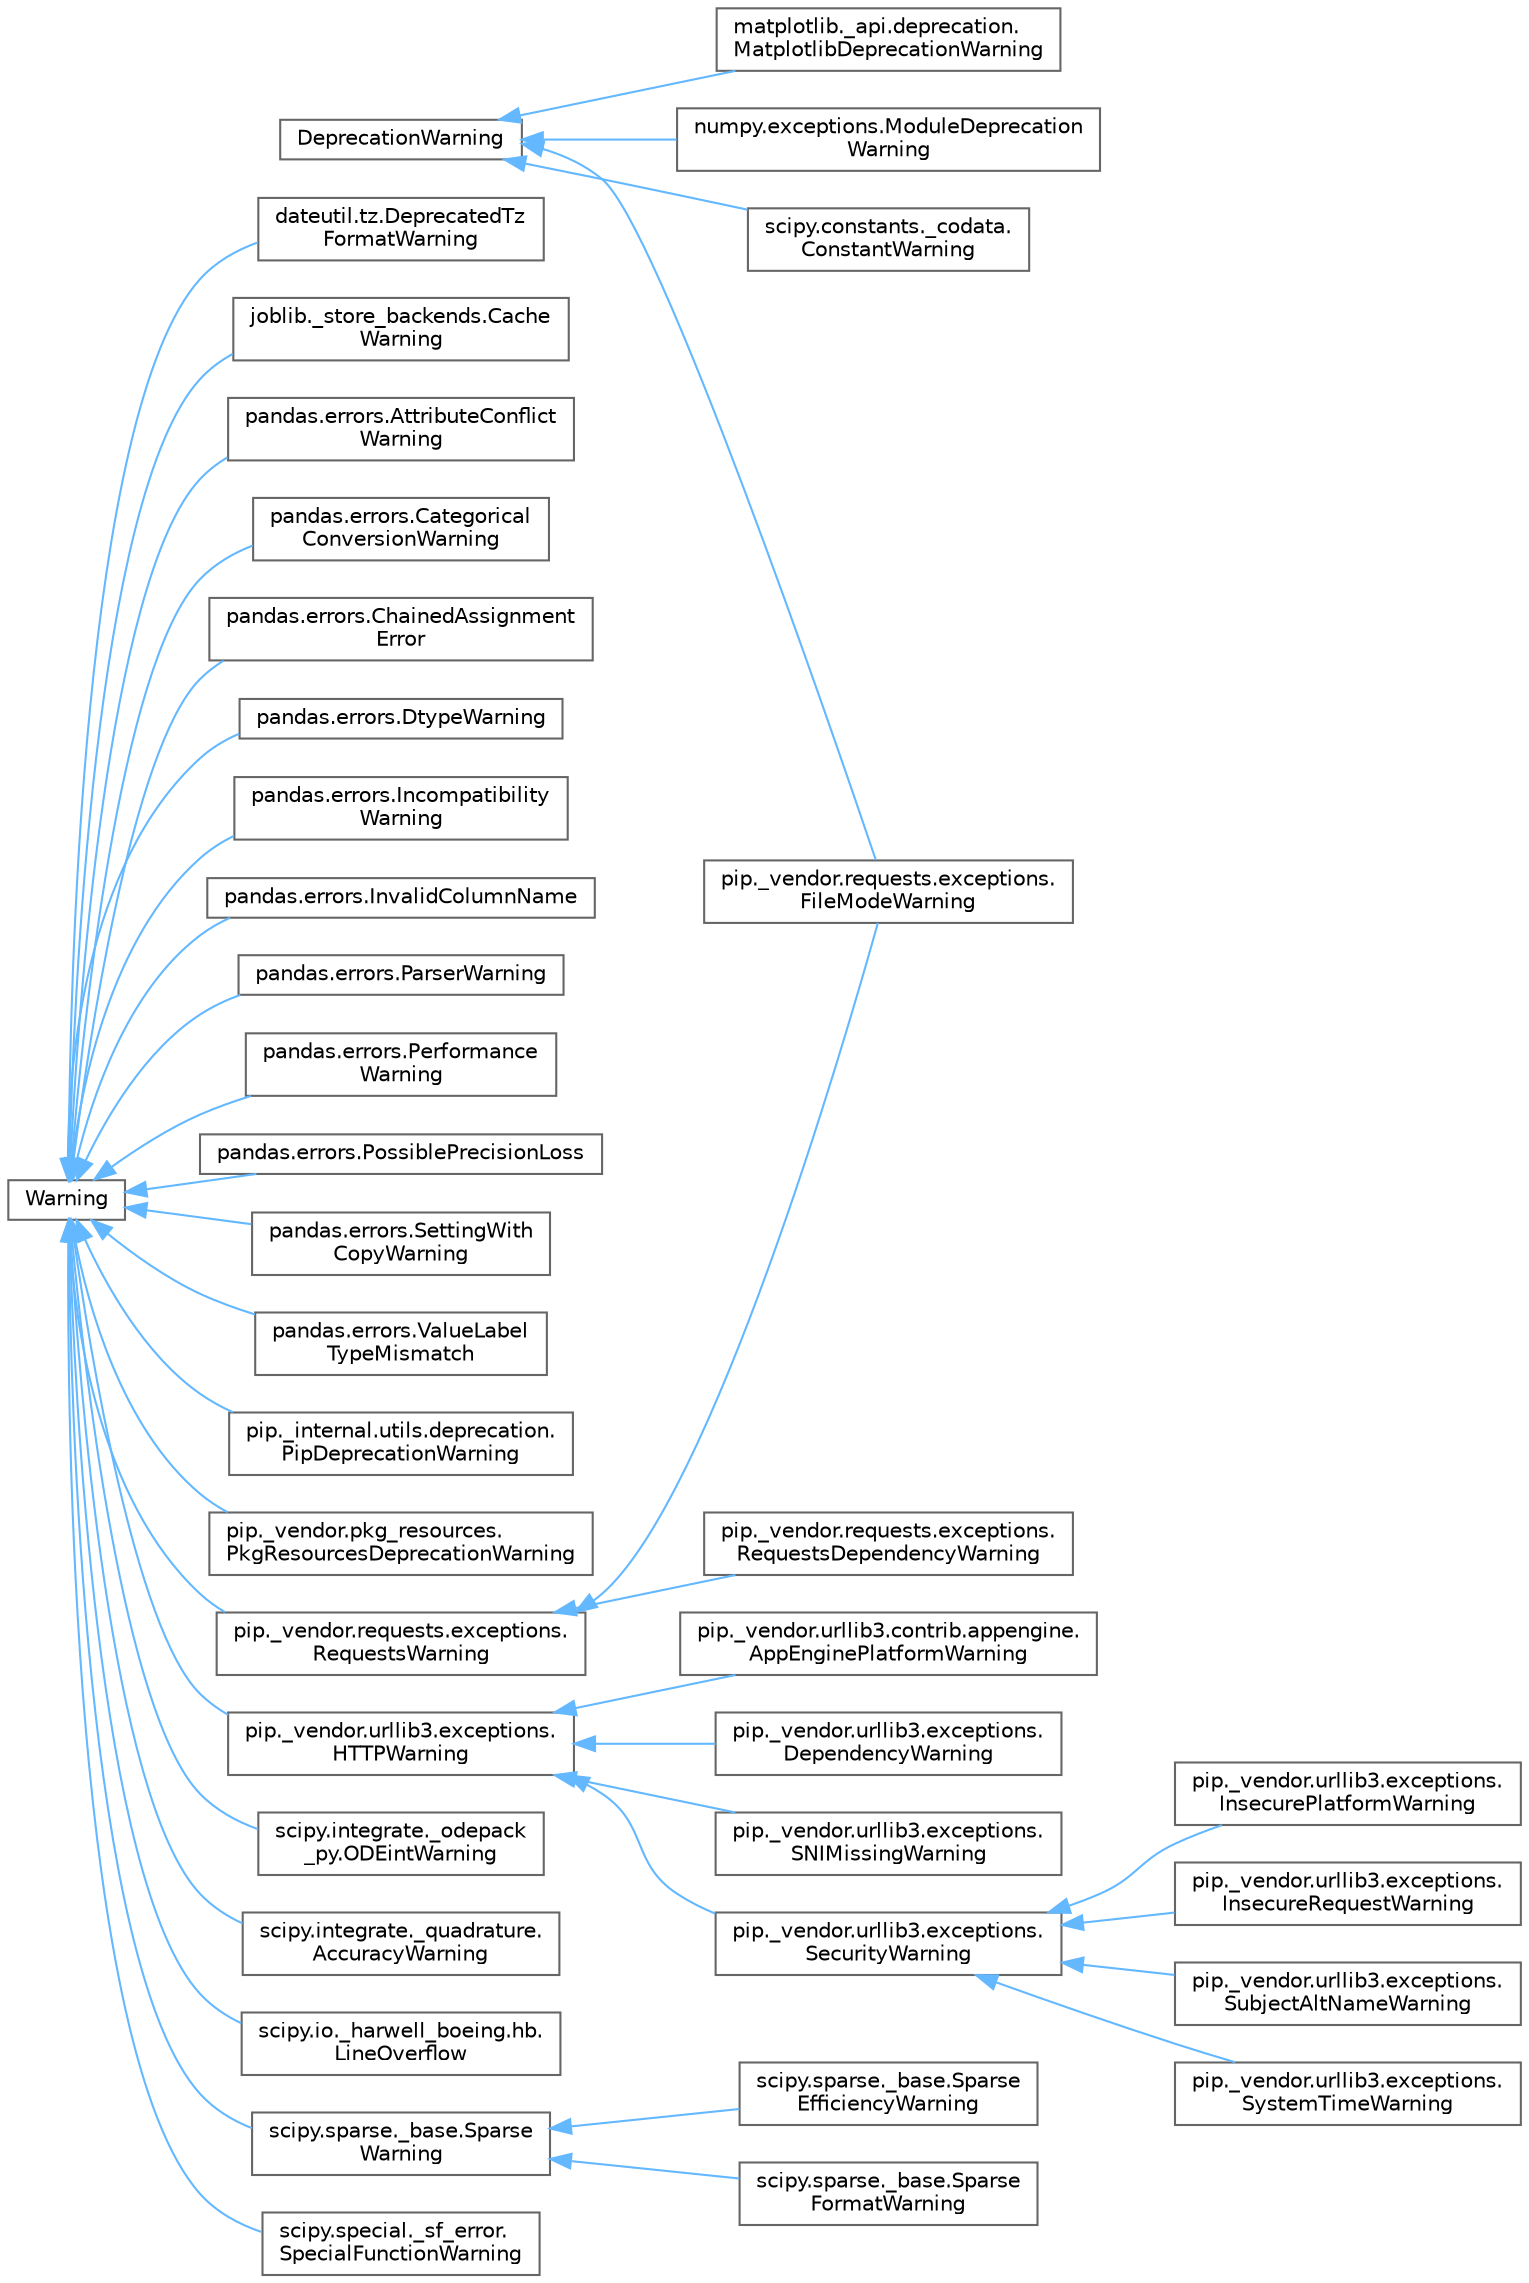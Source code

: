 digraph "Graphical Class Hierarchy"
{
 // LATEX_PDF_SIZE
  bgcolor="transparent";
  edge [fontname=Helvetica,fontsize=10,labelfontname=Helvetica,labelfontsize=10];
  node [fontname=Helvetica,fontsize=10,shape=box,height=0.2,width=0.4];
  rankdir="LR";
  Node0 [id="Node000000",label="DeprecationWarning",height=0.2,width=0.4,color="grey40", fillcolor="white", style="filled",URL="$d8/de1/classDeprecationWarning.html",tooltip=" "];
  Node0 -> Node1 [id="edge3355_Node000000_Node000001",dir="back",color="steelblue1",style="solid",tooltip=" "];
  Node1 [id="Node000001",label="matplotlib._api.deprecation.\lMatplotlibDeprecationWarning",height=0.2,width=0.4,color="grey40", fillcolor="white", style="filled",URL="$d6/d58/classmatplotlib_1_1__api_1_1deprecation_1_1MatplotlibDeprecationWarning.html",tooltip=" "];
  Node0 -> Node2 [id="edge3356_Node000000_Node000002",dir="back",color="steelblue1",style="solid",tooltip=" "];
  Node2 [id="Node000002",label="numpy.exceptions.ModuleDeprecation\lWarning",height=0.2,width=0.4,color="grey40", fillcolor="white", style="filled",URL="$df/d3b/classnumpy_1_1exceptions_1_1ModuleDeprecationWarning.html",tooltip=" "];
  Node0 -> Node3 [id="edge3357_Node000000_Node000003",dir="back",color="steelblue1",style="solid",tooltip=" "];
  Node3 [id="Node000003",label="pip._vendor.requests.exceptions.\lFileModeWarning",height=0.2,width=0.4,color="grey40", fillcolor="white", style="filled",URL="$d6/d0a/classpip_1_1__vendor_1_1requests_1_1exceptions_1_1FileModeWarning.html",tooltip=" "];
  Node0 -> Node38 [id="edge3358_Node000000_Node000038",dir="back",color="steelblue1",style="solid",tooltip=" "];
  Node38 [id="Node000038",label="scipy.constants._codata.\lConstantWarning",height=0.2,width=0.4,color="grey40", fillcolor="white", style="filled",URL="$d6/da3/classscipy_1_1constants_1_1__codata_1_1ConstantWarning.html",tooltip=" "];
  Node6 [id="Node000006",label="Warning",height=0.2,width=0.4,color="grey40", fillcolor="white", style="filled",URL="$d5/d16/classWarning.html",tooltip=" "];
  Node6 -> Node7 [id="edge3359_Node000006_Node000007",dir="back",color="steelblue1",style="solid",tooltip=" "];
  Node7 [id="Node000007",label="dateutil.tz.DeprecatedTz\lFormatWarning",height=0.2,width=0.4,color="grey40", fillcolor="white", style="filled",URL="$d1/dda/classdateutil_1_1tz_1_1DeprecatedTzFormatWarning.html",tooltip=" "];
  Node6 -> Node8 [id="edge3360_Node000006_Node000008",dir="back",color="steelblue1",style="solid",tooltip=" "];
  Node8 [id="Node000008",label="joblib._store_backends.Cache\lWarning",height=0.2,width=0.4,color="grey40", fillcolor="white", style="filled",URL="$d4/d23/classjoblib_1_1__store__backends_1_1CacheWarning.html",tooltip=" "];
  Node6 -> Node9 [id="edge3361_Node000006_Node000009",dir="back",color="steelblue1",style="solid",tooltip=" "];
  Node9 [id="Node000009",label="pandas.errors.AttributeConflict\lWarning",height=0.2,width=0.4,color="grey40", fillcolor="white", style="filled",URL="$dd/d3b/classpandas_1_1errors_1_1AttributeConflictWarning.html",tooltip=" "];
  Node6 -> Node10 [id="edge3362_Node000006_Node000010",dir="back",color="steelblue1",style="solid",tooltip=" "];
  Node10 [id="Node000010",label="pandas.errors.Categorical\lConversionWarning",height=0.2,width=0.4,color="grey40", fillcolor="white", style="filled",URL="$dc/d14/classpandas_1_1errors_1_1CategoricalConversionWarning.html",tooltip=" "];
  Node6 -> Node11 [id="edge3363_Node000006_Node000011",dir="back",color="steelblue1",style="solid",tooltip=" "];
  Node11 [id="Node000011",label="pandas.errors.ChainedAssignment\lError",height=0.2,width=0.4,color="grey40", fillcolor="white", style="filled",URL="$d7/d61/classpandas_1_1errors_1_1ChainedAssignmentError.html",tooltip=" "];
  Node6 -> Node12 [id="edge3364_Node000006_Node000012",dir="back",color="steelblue1",style="solid",tooltip=" "];
  Node12 [id="Node000012",label="pandas.errors.DtypeWarning",height=0.2,width=0.4,color="grey40", fillcolor="white", style="filled",URL="$da/d69/classpandas_1_1errors_1_1DtypeWarning.html",tooltip=" "];
  Node6 -> Node13 [id="edge3365_Node000006_Node000013",dir="back",color="steelblue1",style="solid",tooltip=" "];
  Node13 [id="Node000013",label="pandas.errors.Incompatibility\lWarning",height=0.2,width=0.4,color="grey40", fillcolor="white", style="filled",URL="$da/d18/classpandas_1_1errors_1_1IncompatibilityWarning.html",tooltip=" "];
  Node6 -> Node14 [id="edge3366_Node000006_Node000014",dir="back",color="steelblue1",style="solid",tooltip=" "];
  Node14 [id="Node000014",label="pandas.errors.InvalidColumnName",height=0.2,width=0.4,color="grey40", fillcolor="white", style="filled",URL="$d2/d5a/classpandas_1_1errors_1_1InvalidColumnName.html",tooltip=" "];
  Node6 -> Node15 [id="edge3367_Node000006_Node000015",dir="back",color="steelblue1",style="solid",tooltip=" "];
  Node15 [id="Node000015",label="pandas.errors.ParserWarning",height=0.2,width=0.4,color="grey40", fillcolor="white", style="filled",URL="$d5/d29/classpandas_1_1errors_1_1ParserWarning.html",tooltip=" "];
  Node6 -> Node16 [id="edge3368_Node000006_Node000016",dir="back",color="steelblue1",style="solid",tooltip=" "];
  Node16 [id="Node000016",label="pandas.errors.Performance\lWarning",height=0.2,width=0.4,color="grey40", fillcolor="white", style="filled",URL="$d9/d2c/classpandas_1_1errors_1_1PerformanceWarning.html",tooltip=" "];
  Node6 -> Node17 [id="edge3369_Node000006_Node000017",dir="back",color="steelblue1",style="solid",tooltip=" "];
  Node17 [id="Node000017",label="pandas.errors.PossiblePrecisionLoss",height=0.2,width=0.4,color="grey40", fillcolor="white", style="filled",URL="$dd/d8b/classpandas_1_1errors_1_1PossiblePrecisionLoss.html",tooltip=" "];
  Node6 -> Node18 [id="edge3370_Node000006_Node000018",dir="back",color="steelblue1",style="solid",tooltip=" "];
  Node18 [id="Node000018",label="pandas.errors.SettingWith\lCopyWarning",height=0.2,width=0.4,color="grey40", fillcolor="white", style="filled",URL="$df/d89/classpandas_1_1errors_1_1SettingWithCopyWarning.html",tooltip=" "];
  Node6 -> Node19 [id="edge3371_Node000006_Node000019",dir="back",color="steelblue1",style="solid",tooltip=" "];
  Node19 [id="Node000019",label="pandas.errors.ValueLabel\lTypeMismatch",height=0.2,width=0.4,color="grey40", fillcolor="white", style="filled",URL="$d5/d24/classpandas_1_1errors_1_1ValueLabelTypeMismatch.html",tooltip=" "];
  Node6 -> Node20 [id="edge3372_Node000006_Node000020",dir="back",color="steelblue1",style="solid",tooltip=" "];
  Node20 [id="Node000020",label="pip._internal.utils.deprecation.\lPipDeprecationWarning",height=0.2,width=0.4,color="grey40", fillcolor="white", style="filled",URL="$d8/dbd/classpip_1_1__internal_1_1utils_1_1deprecation_1_1PipDeprecationWarning.html",tooltip=" "];
  Node6 -> Node21 [id="edge3373_Node000006_Node000021",dir="back",color="steelblue1",style="solid",tooltip=" "];
  Node21 [id="Node000021",label="pip._vendor.pkg_resources.\lPkgResourcesDeprecationWarning",height=0.2,width=0.4,color="grey40", fillcolor="white", style="filled",URL="$d9/d10/classpip_1_1__vendor_1_1pkg__resources_1_1PkgResourcesDeprecationWarning.html",tooltip=" "];
  Node6 -> Node4 [id="edge3374_Node000006_Node000004",dir="back",color="steelblue1",style="solid",tooltip=" "];
  Node4 [id="Node000004",label="pip._vendor.requests.exceptions.\lRequestsWarning",height=0.2,width=0.4,color="grey40", fillcolor="white", style="filled",URL="$d8/da3/classpip_1_1__vendor_1_1requests_1_1exceptions_1_1RequestsWarning.html",tooltip=" "];
  Node4 -> Node3 [id="edge3375_Node000004_Node000003",dir="back",color="steelblue1",style="solid",tooltip=" "];
  Node4 -> Node5 [id="edge3376_Node000004_Node000005",dir="back",color="steelblue1",style="solid",tooltip=" "];
  Node5 [id="Node000005",label="pip._vendor.requests.exceptions.\lRequestsDependencyWarning",height=0.2,width=0.4,color="grey40", fillcolor="white", style="filled",URL="$d2/dbd/classpip_1_1__vendor_1_1requests_1_1exceptions_1_1RequestsDependencyWarning.html",tooltip=" "];
  Node6 -> Node22 [id="edge3377_Node000006_Node000022",dir="back",color="steelblue1",style="solid",tooltip=" "];
  Node22 [id="Node000022",label="pip._vendor.urllib3.exceptions.\lHTTPWarning",height=0.2,width=0.4,color="grey40", fillcolor="white", style="filled",URL="$df/de8/classpip_1_1__vendor_1_1urllib3_1_1exceptions_1_1HTTPWarning.html",tooltip=" "];
  Node22 -> Node23 [id="edge3378_Node000022_Node000023",dir="back",color="steelblue1",style="solid",tooltip=" "];
  Node23 [id="Node000023",label="pip._vendor.urllib3.contrib.appengine.\lAppEnginePlatformWarning",height=0.2,width=0.4,color="grey40", fillcolor="white", style="filled",URL="$d2/d67/classpip_1_1__vendor_1_1urllib3_1_1contrib_1_1appengine_1_1AppEnginePlatformWarning.html",tooltip=" "];
  Node22 -> Node24 [id="edge3379_Node000022_Node000024",dir="back",color="steelblue1",style="solid",tooltip=" "];
  Node24 [id="Node000024",label="pip._vendor.urllib3.exceptions.\lDependencyWarning",height=0.2,width=0.4,color="grey40", fillcolor="white", style="filled",URL="$d9/dc9/classpip_1_1__vendor_1_1urllib3_1_1exceptions_1_1DependencyWarning.html",tooltip=" "];
  Node22 -> Node25 [id="edge3380_Node000022_Node000025",dir="back",color="steelblue1",style="solid",tooltip=" "];
  Node25 [id="Node000025",label="pip._vendor.urllib3.exceptions.\lSNIMissingWarning",height=0.2,width=0.4,color="grey40", fillcolor="white", style="filled",URL="$d7/df4/classpip_1_1__vendor_1_1urllib3_1_1exceptions_1_1SNIMissingWarning.html",tooltip=" "];
  Node22 -> Node26 [id="edge3381_Node000022_Node000026",dir="back",color="steelblue1",style="solid",tooltip=" "];
  Node26 [id="Node000026",label="pip._vendor.urllib3.exceptions.\lSecurityWarning",height=0.2,width=0.4,color="grey40", fillcolor="white", style="filled",URL="$d7/dd3/classpip_1_1__vendor_1_1urllib3_1_1exceptions_1_1SecurityWarning.html",tooltip=" "];
  Node26 -> Node27 [id="edge3382_Node000026_Node000027",dir="back",color="steelblue1",style="solid",tooltip=" "];
  Node27 [id="Node000027",label="pip._vendor.urllib3.exceptions.\lInsecurePlatformWarning",height=0.2,width=0.4,color="grey40", fillcolor="white", style="filled",URL="$d4/df1/classpip_1_1__vendor_1_1urllib3_1_1exceptions_1_1InsecurePlatformWarning.html",tooltip=" "];
  Node26 -> Node28 [id="edge3383_Node000026_Node000028",dir="back",color="steelblue1",style="solid",tooltip=" "];
  Node28 [id="Node000028",label="pip._vendor.urllib3.exceptions.\lInsecureRequestWarning",height=0.2,width=0.4,color="grey40", fillcolor="white", style="filled",URL="$d6/d3b/classpip_1_1__vendor_1_1urllib3_1_1exceptions_1_1InsecureRequestWarning.html",tooltip=" "];
  Node26 -> Node29 [id="edge3384_Node000026_Node000029",dir="back",color="steelblue1",style="solid",tooltip=" "];
  Node29 [id="Node000029",label="pip._vendor.urllib3.exceptions.\lSubjectAltNameWarning",height=0.2,width=0.4,color="grey40", fillcolor="white", style="filled",URL="$d7/d23/classpip_1_1__vendor_1_1urllib3_1_1exceptions_1_1SubjectAltNameWarning.html",tooltip=" "];
  Node26 -> Node30 [id="edge3385_Node000026_Node000030",dir="back",color="steelblue1",style="solid",tooltip=" "];
  Node30 [id="Node000030",label="pip._vendor.urllib3.exceptions.\lSystemTimeWarning",height=0.2,width=0.4,color="grey40", fillcolor="white", style="filled",URL="$d3/df5/classpip_1_1__vendor_1_1urllib3_1_1exceptions_1_1SystemTimeWarning.html",tooltip=" "];
  Node6 -> Node31 [id="edge3386_Node000006_Node000031",dir="back",color="steelblue1",style="solid",tooltip=" "];
  Node31 [id="Node000031",label="scipy.integrate._odepack\l_py.ODEintWarning",height=0.2,width=0.4,color="grey40", fillcolor="white", style="filled",URL="$d0/d7d/classscipy_1_1integrate_1_1__odepack__py_1_1ODEintWarning.html",tooltip=" "];
  Node6 -> Node32 [id="edge3387_Node000006_Node000032",dir="back",color="steelblue1",style="solid",tooltip=" "];
  Node32 [id="Node000032",label="scipy.integrate._quadrature.\lAccuracyWarning",height=0.2,width=0.4,color="grey40", fillcolor="white", style="filled",URL="$db/de5/classscipy_1_1integrate_1_1__quadrature_1_1AccuracyWarning.html",tooltip=" "];
  Node6 -> Node33 [id="edge3388_Node000006_Node000033",dir="back",color="steelblue1",style="solid",tooltip=" "];
  Node33 [id="Node000033",label="scipy.io._harwell_boeing.hb.\lLineOverflow",height=0.2,width=0.4,color="grey40", fillcolor="white", style="filled",URL="$d7/d9b/classscipy_1_1io_1_1__harwell__boeing_1_1hb_1_1LineOverflow.html",tooltip=" "];
  Node6 -> Node34 [id="edge3389_Node000006_Node000034",dir="back",color="steelblue1",style="solid",tooltip=" "];
  Node34 [id="Node000034",label="scipy.sparse._base.Sparse\lWarning",height=0.2,width=0.4,color="grey40", fillcolor="white", style="filled",URL="$df/d15/classscipy_1_1sparse_1_1__base_1_1SparseWarning.html",tooltip=" "];
  Node34 -> Node35 [id="edge3390_Node000034_Node000035",dir="back",color="steelblue1",style="solid",tooltip=" "];
  Node35 [id="Node000035",label="scipy.sparse._base.Sparse\lEfficiencyWarning",height=0.2,width=0.4,color="grey40", fillcolor="white", style="filled",URL="$d7/d30/classscipy_1_1sparse_1_1__base_1_1SparseEfficiencyWarning.html",tooltip=" "];
  Node34 -> Node36 [id="edge3391_Node000034_Node000036",dir="back",color="steelblue1",style="solid",tooltip=" "];
  Node36 [id="Node000036",label="scipy.sparse._base.Sparse\lFormatWarning",height=0.2,width=0.4,color="grey40", fillcolor="white", style="filled",URL="$d0/d3d/classscipy_1_1sparse_1_1__base_1_1SparseFormatWarning.html",tooltip=" "];
  Node6 -> Node37 [id="edge3392_Node000006_Node000037",dir="back",color="steelblue1",style="solid",tooltip=" "];
  Node37 [id="Node000037",label="scipy.special._sf_error.\lSpecialFunctionWarning",height=0.2,width=0.4,color="grey40", fillcolor="white", style="filled",URL="$dd/d71/classscipy_1_1special_1_1__sf__error_1_1SpecialFunctionWarning.html",tooltip=" "];
}
